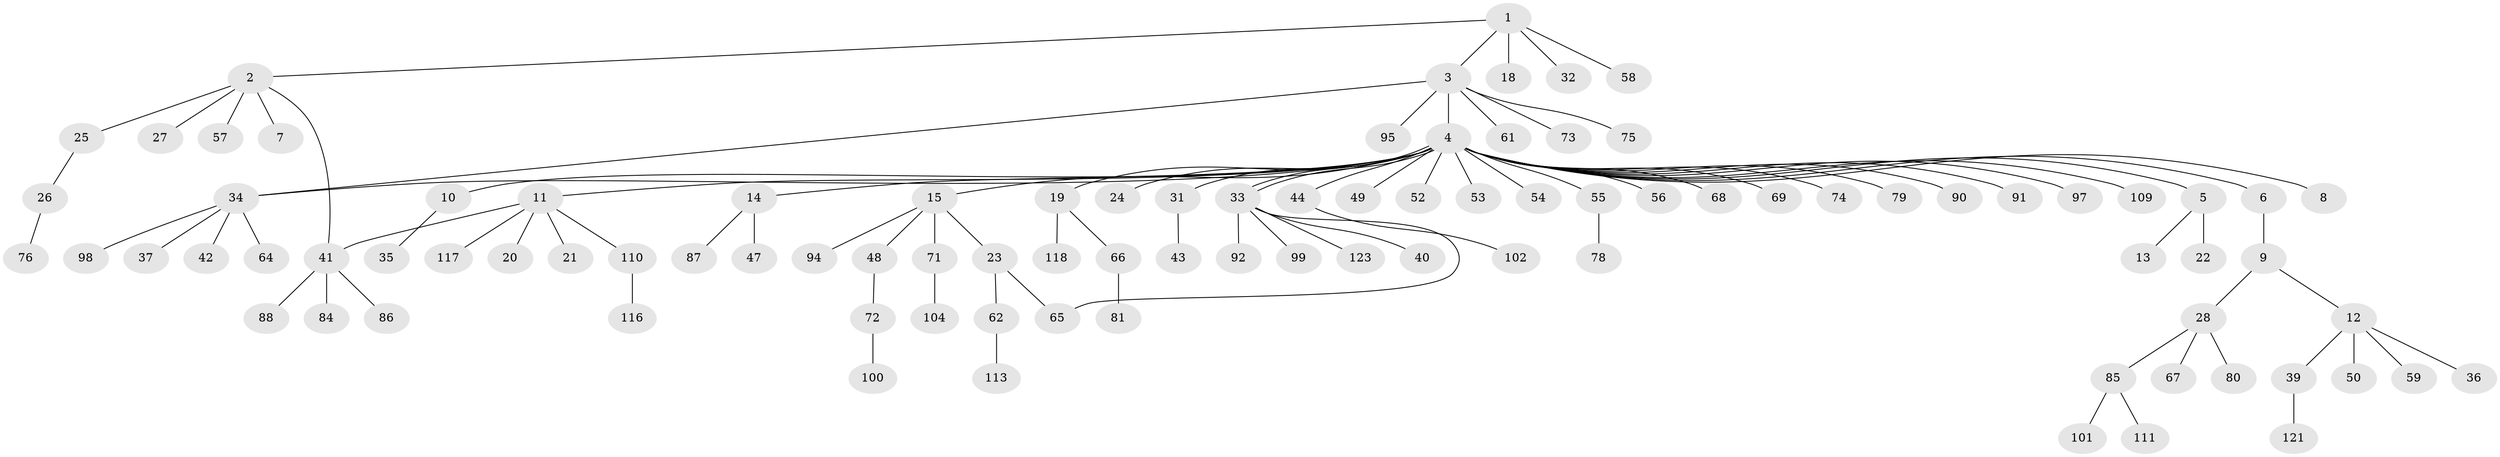 // original degree distribution, {6: 0.024390243902439025, 7: 0.016260162601626018, 8: 0.016260162601626018, 30: 0.008130081300813009, 4: 0.04878048780487805, 3: 0.10569105691056911, 1: 0.6585365853658537, 2: 0.12195121951219512}
// Generated by graph-tools (version 1.1) at 2025/11/02/27/25 16:11:12]
// undirected, 95 vertices, 98 edges
graph export_dot {
graph [start="1"]
  node [color=gray90,style=filled];
  1 [super="+112"];
  2 [super="+45"];
  3 [super="+114"];
  4 [super="+70"];
  5 [super="+51"];
  6 [super="+17"];
  7;
  8 [super="+38"];
  9 [super="+16"];
  10;
  11 [super="+83"];
  12 [super="+29"];
  13;
  14 [super="+122"];
  15 [super="+30"];
  18;
  19;
  20;
  21;
  22;
  23;
  24;
  25;
  26 [super="+119"];
  27;
  28 [super="+46"];
  31;
  32;
  33 [super="+63"];
  34 [super="+106"];
  35;
  36;
  37;
  39 [super="+77"];
  40;
  41 [super="+89"];
  42;
  43;
  44 [super="+60"];
  47;
  48 [super="+96"];
  49 [super="+93"];
  50;
  52;
  53;
  54;
  55;
  56;
  57;
  58;
  59;
  61;
  62 [super="+120"];
  64;
  65;
  66;
  67;
  68 [super="+115"];
  69 [super="+105"];
  71 [super="+82"];
  72 [super="+107"];
  73;
  74;
  75;
  76;
  78;
  79;
  80;
  81;
  84;
  85;
  86;
  87;
  88;
  90;
  91;
  92;
  94;
  95;
  97;
  98;
  99;
  100;
  101 [super="+103"];
  102 [super="+108"];
  104;
  109;
  110;
  111;
  113;
  116;
  117;
  118;
  121;
  123;
  1 -- 2;
  1 -- 3;
  1 -- 18;
  1 -- 32;
  1 -- 58;
  2 -- 7;
  2 -- 25;
  2 -- 27;
  2 -- 41;
  2 -- 57;
  3 -- 4;
  3 -- 34;
  3 -- 61;
  3 -- 73;
  3 -- 75;
  3 -- 95;
  4 -- 5;
  4 -- 6;
  4 -- 8;
  4 -- 10;
  4 -- 11;
  4 -- 14;
  4 -- 15;
  4 -- 19;
  4 -- 24;
  4 -- 31;
  4 -- 33;
  4 -- 33;
  4 -- 34;
  4 -- 44;
  4 -- 49;
  4 -- 52;
  4 -- 53;
  4 -- 54;
  4 -- 55;
  4 -- 56;
  4 -- 68;
  4 -- 69;
  4 -- 74;
  4 -- 79;
  4 -- 90;
  4 -- 91;
  4 -- 97;
  4 -- 109;
  5 -- 13;
  5 -- 22;
  6 -- 9;
  9 -- 12;
  9 -- 28;
  10 -- 35;
  11 -- 20;
  11 -- 21;
  11 -- 41;
  11 -- 110;
  11 -- 117;
  12 -- 36;
  12 -- 50;
  12 -- 59;
  12 -- 39;
  14 -- 47;
  14 -- 87;
  15 -- 23;
  15 -- 48;
  15 -- 71;
  15 -- 94;
  19 -- 66;
  19 -- 118;
  23 -- 62;
  23 -- 65;
  25 -- 26;
  26 -- 76;
  28 -- 80;
  28 -- 85;
  28 -- 67;
  31 -- 43;
  33 -- 40;
  33 -- 65;
  33 -- 92;
  33 -- 99;
  33 -- 123;
  34 -- 37;
  34 -- 42;
  34 -- 64;
  34 -- 98;
  39 -- 121;
  41 -- 84;
  41 -- 86;
  41 -- 88;
  44 -- 102;
  48 -- 72;
  55 -- 78;
  62 -- 113;
  66 -- 81;
  71 -- 104;
  72 -- 100;
  85 -- 101;
  85 -- 111;
  110 -- 116;
}
